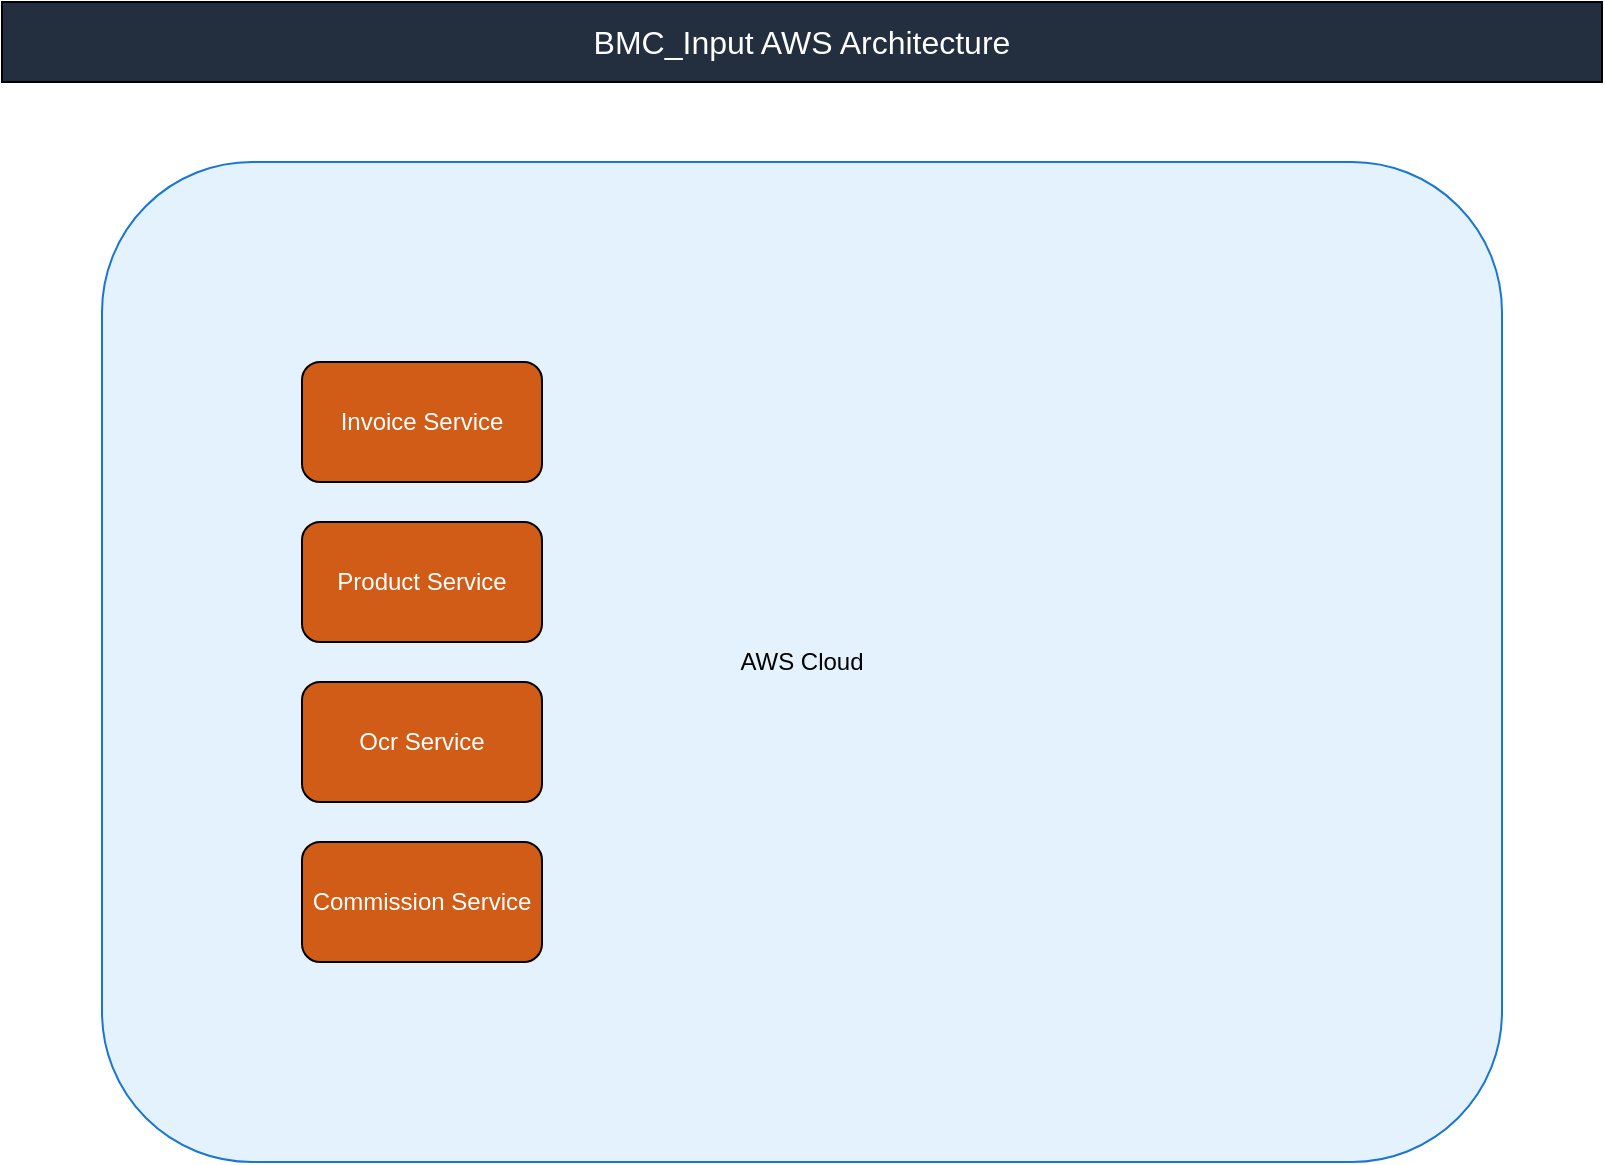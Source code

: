 <?xml version="1.0" encoding="UTF-8"?>
<mxfile>
  <diagram name="BMC_Input Architecture" id="1">
    <mxGraphModel dx="1600" dy="900" grid="1" gridSize="10">
      <root>
        <mxCell id="0"/>
        <mxCell id="1" parent="0"/>
        <mxCell id="title" value="BMC_Input AWS Architecture" style="rounded=0;whiteSpace=wrap;html=1;fillColor=#232F3E;fontColor=#FFFFFF;fontSize=16;" vertex="1" parent="1">
          <mxGeometry x="50" y="20" width="800" height="40" as="geometry"/>
        </mxCell>
        <mxCell id="aws" value="AWS Cloud" style="rounded=1;whiteSpace=wrap;html=1;fillColor=#E3F2FD;strokeColor=#1976D2;" vertex="1" parent="1">
          <mxGeometry x="100" y="100" width="700" height="500" as="geometry"/>
        </mxCell>
        <mxCell id="svc0" value="Invoice Service" style="rounded=1;whiteSpace=wrap;html=1;fillColor=#D05C17;fontColor=#FFFFFF;" vertex="1" parent="1">
          <mxGeometry x="200" y="200" width="120" height="60" as="geometry"/>
        </mxCell>
        <mxCell id="svc1" value="Product Service" style="rounded=1;whiteSpace=wrap;html=1;fillColor=#D05C17;fontColor=#FFFFFF;" vertex="1" parent="1">
          <mxGeometry x="200" y="280" width="120" height="60" as="geometry"/>
        </mxCell>
        <mxCell id="svc2" value="Ocr Service" style="rounded=1;whiteSpace=wrap;html=1;fillColor=#D05C17;fontColor=#FFFFFF;" vertex="1" parent="1">
          <mxGeometry x="200" y="360" width="120" height="60" as="geometry"/>
        </mxCell>
        <mxCell id="svc3" value="Commission Service" style="rounded=1;whiteSpace=wrap;html=1;fillColor=#D05C17;fontColor=#FFFFFF;" vertex="1" parent="1">
          <mxGeometry x="200" y="440" width="120" height="60" as="geometry"/>
        </mxCell>
      </root>
    </mxGraphModel>
  </diagram>
</mxfile>
